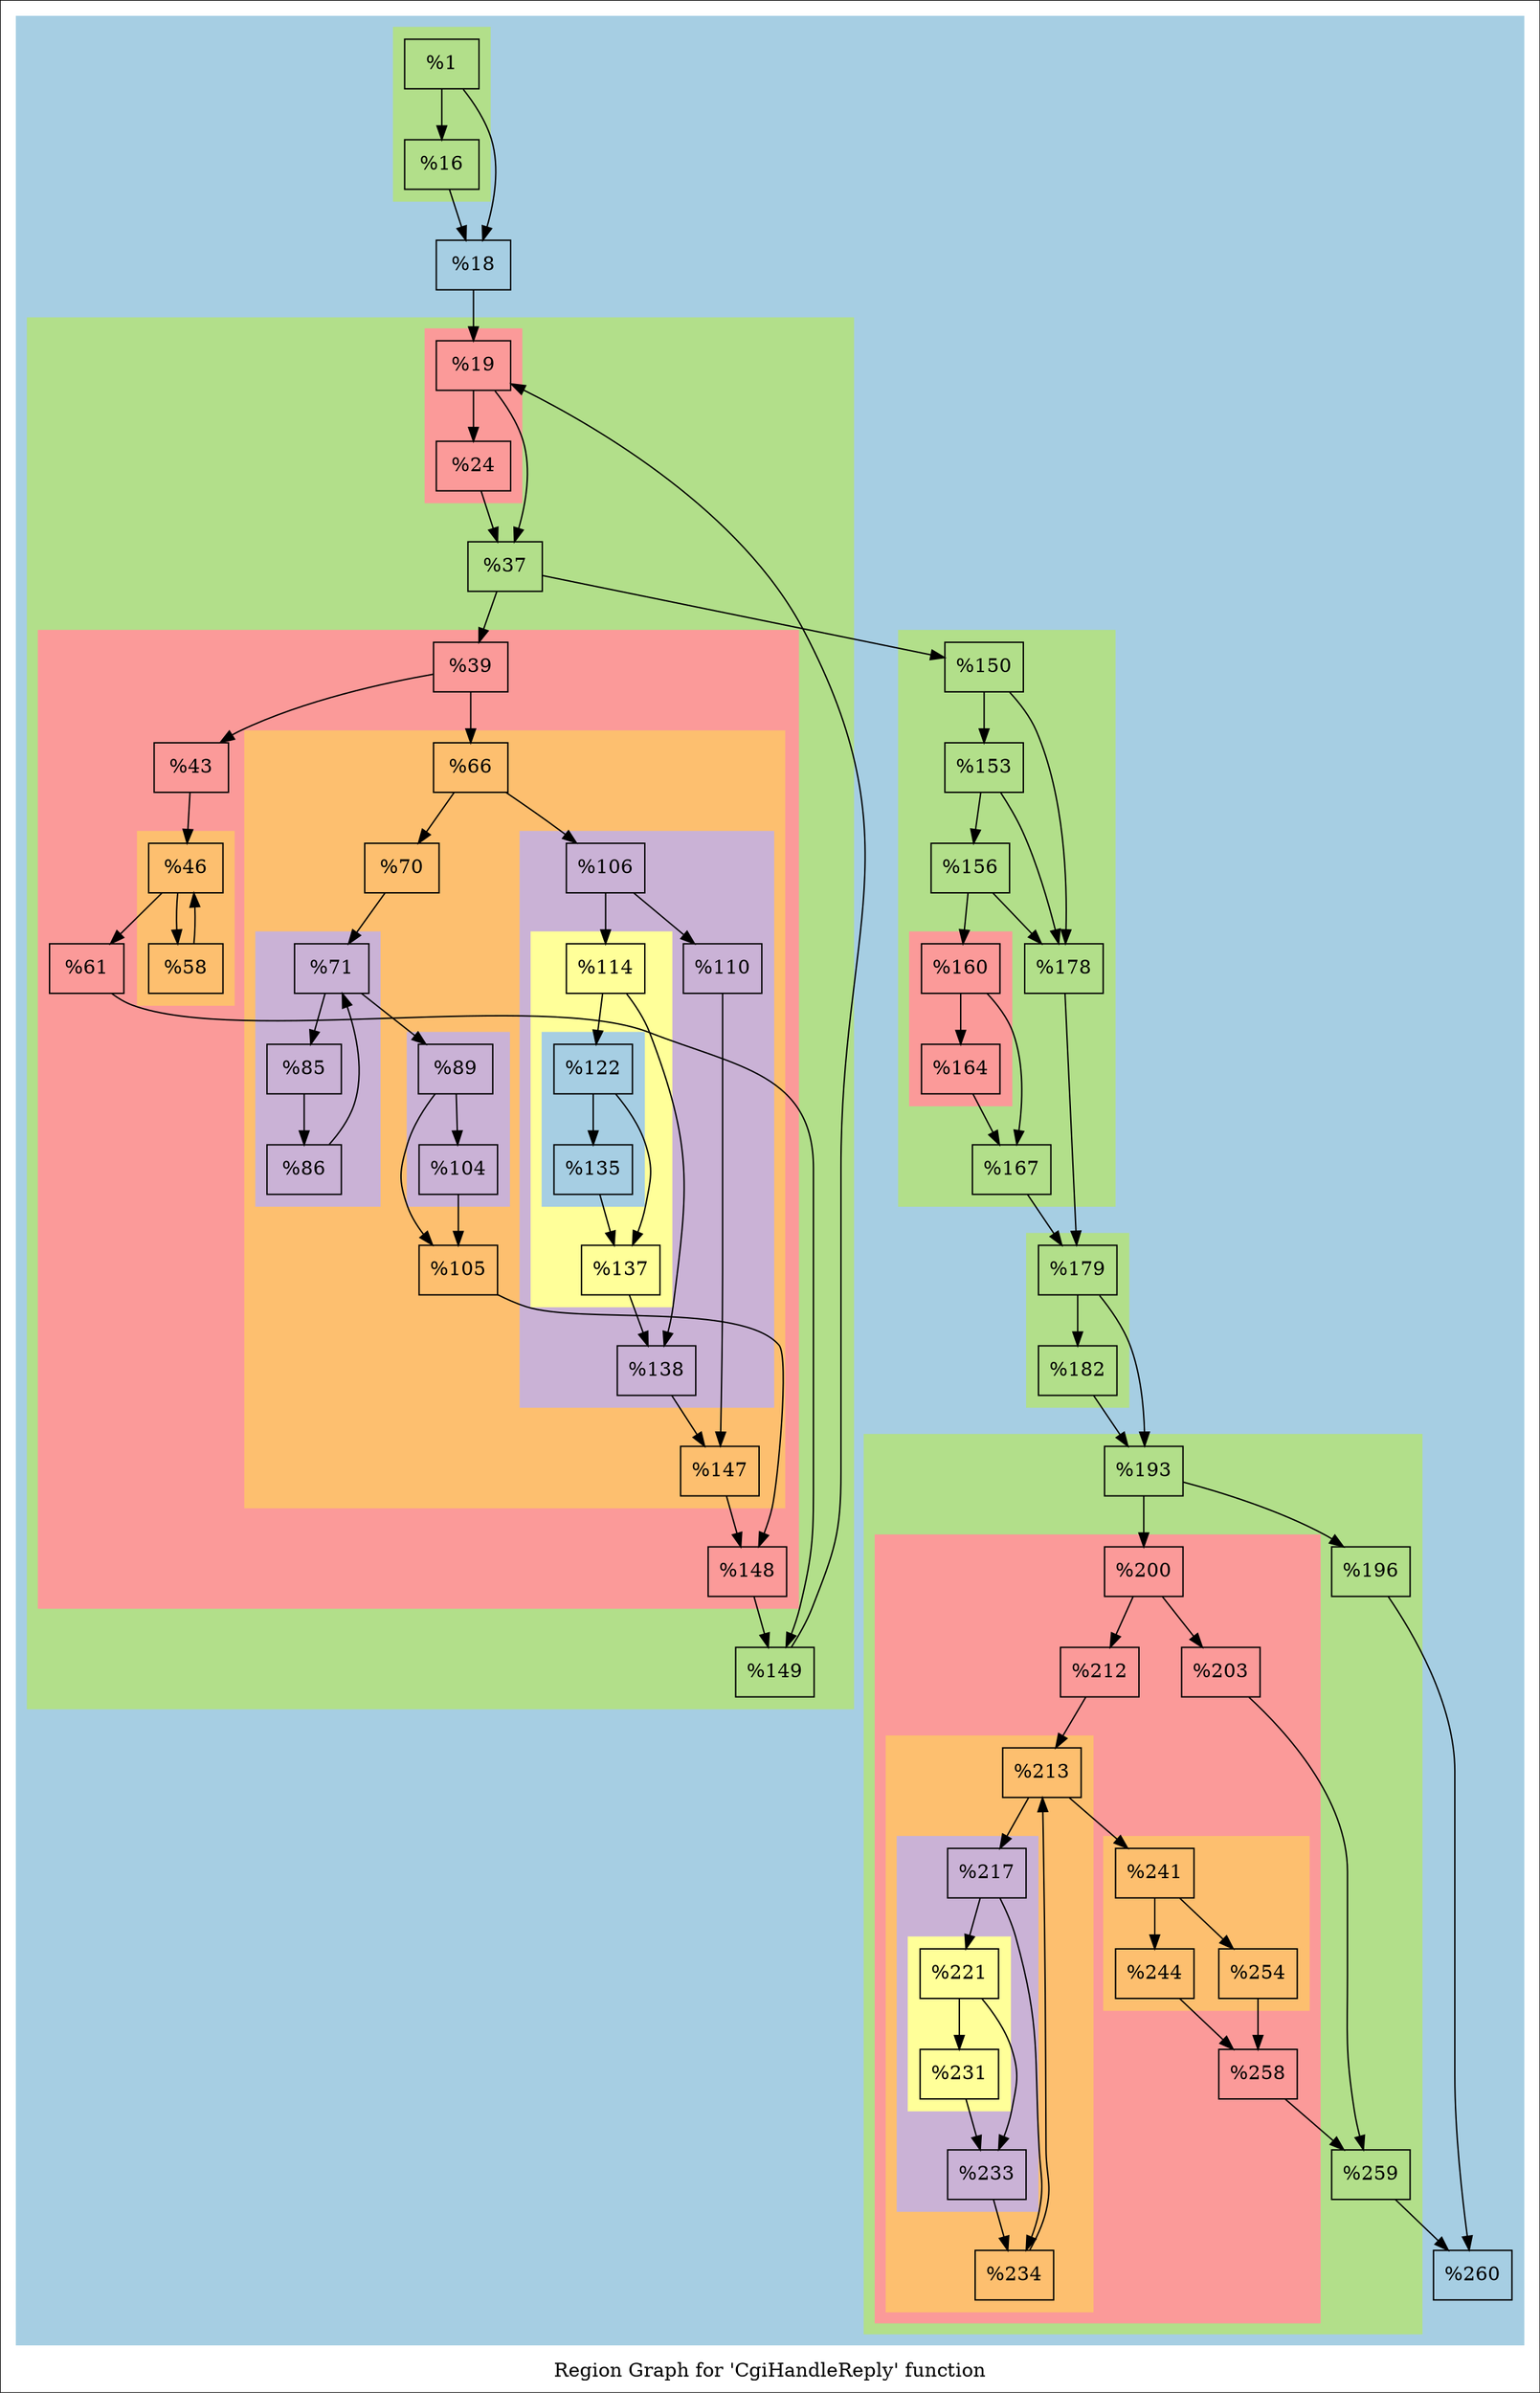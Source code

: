 digraph "Region Graph for 'CgiHandleReply' function" {
	label="Region Graph for 'CgiHandleReply' function";

	Node0xceddb0 [shape=record,label="{%1}"];
	Node0xceddb0 -> Node0xd5e3c0;
	Node0xceddb0 -> Node0xcfd1f0;
	Node0xd5e3c0 [shape=record,label="{%16}"];
	Node0xd5e3c0 -> Node0xcfd1f0;
	Node0xcfd1f0 [shape=record,label="{%18}"];
	Node0xcfd1f0 -> Node0xd52890;
	Node0xd52890 [shape=record,label="{%19}"];
	Node0xd52890 -> Node0xd0a660;
	Node0xd52890 -> Node0xd54700;
	Node0xd0a660 [shape=record,label="{%24}"];
	Node0xd0a660 -> Node0xd54700;
	Node0xd54700 [shape=record,label="{%37}"];
	Node0xd54700 -> Node0xd540e0;
	Node0xd54700 -> Node0xd4ba00;
	Node0xd540e0 [shape=record,label="{%39}"];
	Node0xd540e0 -> Node0xd62b40;
	Node0xd540e0 -> Node0xd61b40;
	Node0xd62b40 [shape=record,label="{%43}"];
	Node0xd62b40 -> Node0xd4de90;
	Node0xd4de90 [shape=record,label="{%46}"];
	Node0xd4de90 -> Node0xd586d0;
	Node0xd4de90 -> Node0xd609e0;
	Node0xd586d0 [shape=record,label="{%58}"];
	Node0xd586d0 -> Node0xd4de90[constraint=false];
	Node0xd609e0 [shape=record,label="{%61}"];
	Node0xd609e0 -> Node0xd0b540;
	Node0xd0b540 [shape=record,label="{%149}"];
	Node0xd0b540 -> Node0xd52890[constraint=false];
	Node0xd61b40 [shape=record,label="{%66}"];
	Node0xd61b40 -> Node0xd151d0;
	Node0xd61b40 -> Node0xd14db0;
	Node0xd151d0 [shape=record,label="{%70}"];
	Node0xd151d0 -> Node0xd5d6b0;
	Node0xd5d6b0 [shape=record,label="{%71}"];
	Node0xd5d6b0 -> Node0xd5b310;
	Node0xd5d6b0 -> Node0xd3e250;
	Node0xd5b310 [shape=record,label="{%85}"];
	Node0xd5b310 -> Node0xd63e90;
	Node0xd63e90 [shape=record,label="{%86}"];
	Node0xd63e90 -> Node0xd5d6b0[constraint=false];
	Node0xd3e250 [shape=record,label="{%89}"];
	Node0xd3e250 -> Node0xd552e0;
	Node0xd3e250 -> Node0xd27270;
	Node0xd552e0 [shape=record,label="{%104}"];
	Node0xd552e0 -> Node0xd27270;
	Node0xd27270 [shape=record,label="{%105}"];
	Node0xd27270 -> Node0xceb670;
	Node0xceb670 [shape=record,label="{%148}"];
	Node0xceb670 -> Node0xd0b540;
	Node0xd14db0 [shape=record,label="{%106}"];
	Node0xd14db0 -> Node0xd66200;
	Node0xd14db0 -> Node0xcf5da0;
	Node0xd66200 [shape=record,label="{%110}"];
	Node0xd66200 -> Node0xd6a370;
	Node0xd6a370 [shape=record,label="{%147}"];
	Node0xd6a370 -> Node0xceb670;
	Node0xcf5da0 [shape=record,label="{%114}"];
	Node0xcf5da0 -> Node0xd382a0;
	Node0xcf5da0 -> Node0xd32960;
	Node0xd382a0 [shape=record,label="{%122}"];
	Node0xd382a0 -> Node0xd2f100;
	Node0xd382a0 -> Node0xcf69b0;
	Node0xd2f100 [shape=record,label="{%135}"];
	Node0xd2f100 -> Node0xcf69b0;
	Node0xcf69b0 [shape=record,label="{%137}"];
	Node0xcf69b0 -> Node0xd32960;
	Node0xd32960 [shape=record,label="{%138}"];
	Node0xd32960 -> Node0xd6a370;
	Node0xd4ba00 [shape=record,label="{%150}"];
	Node0xd4ba00 -> Node0xd514d0;
	Node0xd4ba00 -> Node0xd18430;
	Node0xd514d0 [shape=record,label="{%153}"];
	Node0xd514d0 -> Node0xd70290;
	Node0xd514d0 -> Node0xd18430;
	Node0xd70290 [shape=record,label="{%156}"];
	Node0xd70290 -> Node0xcfb7a0;
	Node0xd70290 -> Node0xd18430;
	Node0xcfb7a0 [shape=record,label="{%160}"];
	Node0xcfb7a0 -> Node0xd34bd0;
	Node0xcfb7a0 -> Node0xceb010;
	Node0xd34bd0 [shape=record,label="{%164}"];
	Node0xd34bd0 -> Node0xceb010;
	Node0xceb010 [shape=record,label="{%167}"];
	Node0xceb010 -> Node0xd75ae0;
	Node0xd75ae0 [shape=record,label="{%179}"];
	Node0xd75ae0 -> Node0xd6bb10;
	Node0xd75ae0 -> Node0xce29e0;
	Node0xd6bb10 [shape=record,label="{%182}"];
	Node0xd6bb10 -> Node0xce29e0;
	Node0xce29e0 [shape=record,label="{%193}"];
	Node0xce29e0 -> Node0xd5ecb0;
	Node0xce29e0 -> Node0xcfc950;
	Node0xd5ecb0 [shape=record,label="{%196}"];
	Node0xd5ecb0 -> Node0xd79480;
	Node0xd79480 [shape=record,label="{%260}"];
	Node0xcfc950 [shape=record,label="{%200}"];
	Node0xcfc950 -> Node0xd55c00;
	Node0xcfc950 -> Node0xd2f2d0;
	Node0xd55c00 [shape=record,label="{%203}"];
	Node0xd55c00 -> Node0xd06ad0;
	Node0xd06ad0 [shape=record,label="{%259}"];
	Node0xd06ad0 -> Node0xd79480;
	Node0xd2f2d0 [shape=record,label="{%212}"];
	Node0xd2f2d0 -> Node0xd2a190;
	Node0xd2a190 [shape=record,label="{%213}"];
	Node0xd2a190 -> Node0xd4f540;
	Node0xd2a190 -> Node0xd109a0;
	Node0xd4f540 [shape=record,label="{%217}"];
	Node0xd4f540 -> Node0xcf3800;
	Node0xd4f540 -> Node0xd55460;
	Node0xcf3800 [shape=record,label="{%221}"];
	Node0xcf3800 -> Node0xcebca0;
	Node0xcf3800 -> Node0xd297c0;
	Node0xcebca0 [shape=record,label="{%231}"];
	Node0xcebca0 -> Node0xd297c0;
	Node0xd297c0 [shape=record,label="{%233}"];
	Node0xd297c0 -> Node0xd55460;
	Node0xd55460 [shape=record,label="{%234}"];
	Node0xd55460 -> Node0xd2a190[constraint=false];
	Node0xd109a0 [shape=record,label="{%241}"];
	Node0xd109a0 -> Node0xd0e390;
	Node0xd109a0 -> Node0xd7e550;
	Node0xd0e390 [shape=record,label="{%244}"];
	Node0xd0e390 -> Node0xd5aa10;
	Node0xd5aa10 [shape=record,label="{%258}"];
	Node0xd5aa10 -> Node0xd06ad0;
	Node0xd7e550 [shape=record,label="{%254}"];
	Node0xd7e550 -> Node0xd5aa10;
	Node0xd18430 [shape=record,label="{%178}"];
	Node0xd18430 -> Node0xd75ae0;
	colorscheme = "paired12"
        subgraph cluster_0xdc3700 {
          label = "";
          style = filled;
          color = 1
          subgraph cluster_0xd8f140 {
            label = "";
            style = filled;
            color = 3
            Node0xceddb0;
            Node0xd5e3c0;
          }
          subgraph cluster_0xd8f0c0 {
            label = "";
            style = filled;
            color = 3
            subgraph cluster_0xdc4a20 {
              label = "";
              style = filled;
              color = 5
              Node0xd52890;
              Node0xd0a660;
            }
            subgraph cluster_0xc58570 {
              label = "";
              style = filled;
              color = 5
              subgraph cluster_0xd33700 {
                label = "";
                style = filled;
                color = 7
                Node0xd4de90;
                Node0xd586d0;
              }
              subgraph cluster_0xc584f0 {
                label = "";
                style = filled;
                color = 7
                subgraph cluster_0xc59df0 {
                  label = "";
                  style = filled;
                  color = 9
                  Node0xd5d6b0;
                  Node0xd5b310;
                  Node0xd63e90;
                }
                subgraph cluster_0xc7c2c0 {
                  label = "";
                  style = filled;
                  color = 9
                  Node0xd3e250;
                  Node0xd552e0;
                }
                subgraph cluster_0xdc3800 {
                  label = "";
                  style = filled;
                  color = 9
                  subgraph cluster_0xc7c240 {
                    label = "";
                    style = filled;
                    color = 11
                    subgraph cluster_0xdc3980 {
                      label = "";
                      style = filled;
                      color = 1
                      Node0xd382a0;
                      Node0xd2f100;
                    }
                    Node0xcf5da0;
                    Node0xcf69b0;
                  }
                  Node0xd14db0;
                  Node0xd66200;
                  Node0xd32960;
                }
                Node0xd61b40;
                Node0xd151d0;
                Node0xd27270;
                Node0xd6a370;
              }
              Node0xd540e0;
              Node0xd62b40;
              Node0xd609e0;
              Node0xceb670;
            }
            Node0xd54700;
            Node0xd0b540;
          }
          subgraph cluster_0xc7b190 {
            label = "";
            style = filled;
            color = 3
            subgraph cluster_0xc585f0 {
              label = "";
              style = filled;
              color = 5
              Node0xcfb7a0;
              Node0xd34bd0;
            }
            Node0xd4ba00;
            Node0xd514d0;
            Node0xd70290;
            Node0xceb010;
            Node0xd18430;
          }
          subgraph cluster_0xc7b110 {
            label = "";
            style = filled;
            color = 3
            Node0xd75ae0;
            Node0xd6bb10;
          }
          subgraph cluster_0xc7b090 {
            label = "";
            style = filled;
            color = 3
            subgraph cluster_0xc7b010 {
              label = "";
              style = filled;
              color = 5
              subgraph cluster_0xd926e0 {
                label = "";
                style = filled;
                color = 7
                subgraph cluster_0xd925e0 {
                  label = "";
                  style = filled;
                  color = 9
                  subgraph cluster_0xd92560 {
                    label = "";
                    style = filled;
                    color = 11
                    Node0xcf3800;
                    Node0xcebca0;
                  }
                  Node0xd4f540;
                  Node0xd297c0;
                }
                Node0xd2a190;
                Node0xd55460;
              }
              subgraph cluster_0xd92660 {
                label = "";
                style = filled;
                color = 7
                Node0xd109a0;
                Node0xd0e390;
                Node0xd7e550;
              }
              Node0xcfc950;
              Node0xd55c00;
              Node0xd2f2d0;
              Node0xd5aa10;
            }
            Node0xce29e0;
            Node0xd5ecb0;
            Node0xd06ad0;
          }
          Node0xcfd1f0;
          Node0xd79480;
        }
}
